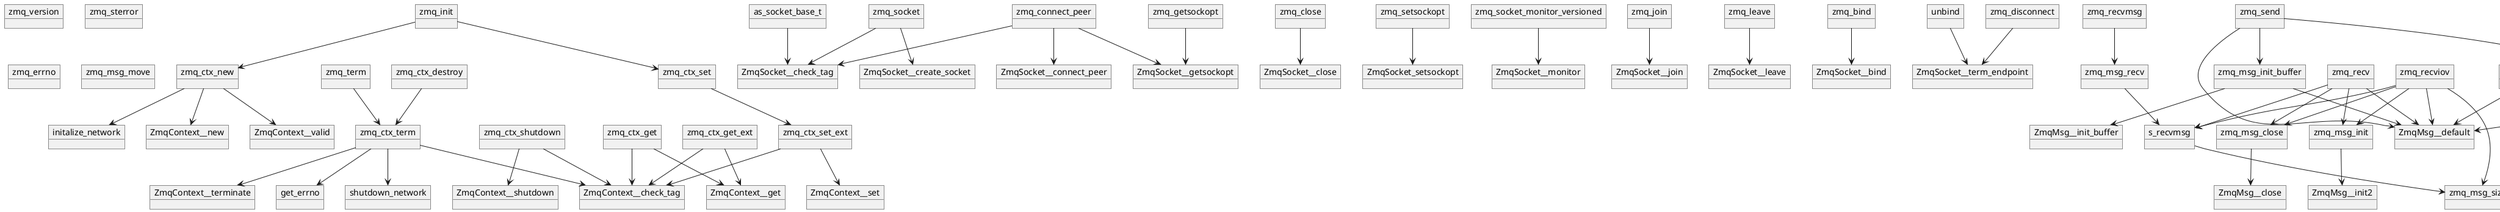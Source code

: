 @startuml
'https://plantuml.com/object-diagram

object zmq_version

object zmq_sterror

object zmq_errno

object zmq_ctx_new

object initalize_network

object ZmqContext__new

object ZmqContext__valid

object zmq_ctx_term

object ZmqContext__check_tag

object ZmqContext__terminate

object get_errno

object shutdown_network

object zmq_ctx_shutdown

object ZmqContext__shutdown

object zmq_ctx_set

object zmq_ctx_set_ext

object ZmqContext__set

object zmq_ctx_get

object ZmqContext__get

object zmq_ctx_get_ext

object zmq_init

object zmq_term

object zmq_ctx_destroy

object as_socket_base_t

object ZmqSocket__check_tag

object zmq_socket

object ZmqSocket__create_socket

object zmq_close

object ZmqSocket__close

object zmq_setsockopt

object ZmqSocket_setsockopt

object zmq_getsockopt

object ZmqSocket__getsockopt

object zmq_socket_monitor_versioned

object ZmqSocket__monitor

object zmq_join

object ZmqSocket__join

object zmq_leave

object ZmqSocket__leave

object zmq_bind

object ZmqSocket__bind

object zmq_connect_peer

object ZmqSocket__connect_peer

object unbind

object ZmqSocket__term_endpoint

object zmq_disconnect

object s_sendmsg

object zmq_msg_size

object ZmqSocket__send

object zmq_sendmsg

object zmq_msg_send

object zmq_send

object ZmqMsg__default

object zmq_msg_init_buffer

object zmq_send_const

object zmq_msg_init_data

object zmq_sendiov

object zmq_msg_init_size

object zmq_msg_data

object s_recvmsg

object zmq_recvmsg

object zmq_msg_recv

object zmq_recv

object zmq_msg_init

object zmq_msg_close

object zmq_recviov

object ZmqMsg__init2

object ZmqMsg__init_size

object ZmqMsg__init_buffer

object ZmqMsg__init_data

object ZmqMsg__close

object zmq_msg_move

object zmq_msg_copy

object ZmqMsg__copy

zmq_msg_copy --> ZmqMsg__copy

zmq_msg_close --> ZmqMsg__close

zmq_msg_recv --> s_recvmsg

zmq_msg_send --> s_sendmsg

zmq_msg_init_data --> ZmqMsg__init_data

zmq_msg_init_buffer --> ZmqMsg__default
zmq_msg_init_buffer --> ZmqMsg__init_buffer

zmq_msg_init_size --> ZmqMsg__init_size

zmq_msg_init --> ZmqMsg__init2

zmq_recviov --> ZmqMsg__default
zmq_recviov --> zmq_msg_init
zmq_recviov --> s_recvmsg
zmq_recviov --> zmq_msg_close
zmq_recviov --> zmq_msg_size


zmq_recv --> ZmqMsg__default
zmq_recv --> zmq_msg_init
zmq_recv --> s_recvmsg
zmq_recv --> zmq_msg_close

zmq_recvmsg --> zmq_msg_recv

s_recvmsg --> zmq_msg_size

zmq_sendiov --> ZmqMsg__default
zmq_sendiov --> zmq_msg_init_size
zmq_sendiov --> zmq_msg_data
zmq_sendiov --> s_sendmsg

zmq_send_const --> ZmqMsg__default
zmq_send_const --> zmq_msg_init_data
zmq_send_const --> s_sendmsg

zmq_send --> ZmqMsg__default
zmq_send --> zmq_msg_init_buffer
zmq_send --> s_sendmsg

zmq_sendmsg --> zmq_msg_send

s_sendmsg --> zmq_msg_size
s_sendmsg --> ZmqSocket__send

zmq_disconnect --> ZmqSocket__term_endpoint

unbind --> ZmqSocket__term_endpoint



zmq_connect_peer --> ZmqSocket__check_tag
zmq_connect_peer --> ZmqSocket__getsockopt
zmq_connect_peer --> ZmqSocket__connect_peer

zmq_bind --> ZmqSocket__bind

zmq_leave --> ZmqSocket__leave

zmq_join --> ZmqSocket__join

zmq_socket_monitor_versioned --> ZmqSocket__monitor

zmq_getsockopt --> ZmqSocket__getsockopt

zmq_setsockopt --> ZmqSocket_setsockopt

zmq_close --> ZmqSocket__close

zmq_socket --> ZmqSocket__check_tag
zmq_socket --> ZmqSocket__create_socket

as_socket_base_t --> ZmqSocket__check_tag

zmq_ctx_destroy --> zmq_ctx_term

zmq_term --> zmq_ctx_term

zmq_init --> zmq_ctx_new
zmq_init --> zmq_ctx_set

zmq_ctx_get_ext --> ZmqContext__check_tag
zmq_ctx_get_ext --> ZmqContext__get

zmq_ctx_get --> ZmqContext__check_tag
zmq_ctx_get --> ZmqContext__get

zmq_ctx_set_ext --> ZmqContext__check_tag
zmq_ctx_set_ext --> ZmqContext__set

zmq_ctx_set --> zmq_ctx_set_ext

zmq_ctx_shutdown --> ZmqContext__check_tag
zmq_ctx_shutdown --> ZmqContext__shutdown

zmq_ctx_term --> ZmqContext__check_tag
zmq_ctx_term --> ZmqContext__terminate
zmq_ctx_term --> get_errno
zmq_ctx_term --> shutdown_network

zmq_ctx_new --> initalize_network
zmq_ctx_new --> ZmqContext__new
zmq_ctx_new --> ZmqContext__valid
@enduml
